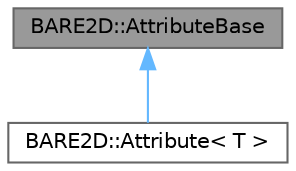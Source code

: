 digraph "BARE2D::AttributeBase"
{
 // INTERACTIVE_SVG=YES
 // LATEX_PDF_SIZE
  bgcolor="transparent";
  edge [fontname=Helvetica,fontsize=10,labelfontname=Helvetica,labelfontsize=10];
  node [fontname=Helvetica,fontsize=10,shape=box,height=0.2,width=0.4];
  Node1 [label="BARE2D::AttributeBase",height=0.2,width=0.4,color="gray40", fillcolor="grey60", style="filled", fontcolor="black",tooltip="The AttributeBase class only exists for some templating acrobatics reasons (as an abstract base class..."];
  Node1 -> Node2 [dir="back",color="steelblue1",style="solid"];
  Node2 [label="BARE2D::Attribute\< T \>",height=0.2,width=0.4,color="gray40", fillcolor="white", style="filled",URL="$class_b_a_r_e2_d_1_1_attribute.html",tooltip=" "];
}
